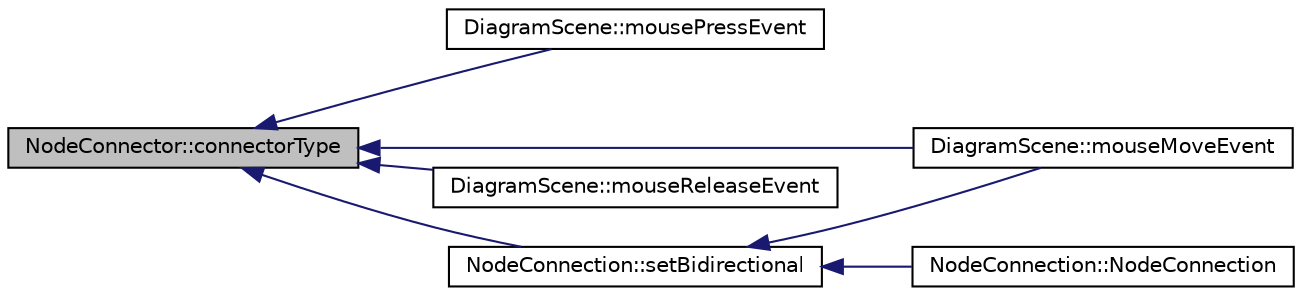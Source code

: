 digraph G
{
  edge [fontname="Helvetica",fontsize="10",labelfontname="Helvetica",labelfontsize="10"];
  node [fontname="Helvetica",fontsize="10",shape=record];
  rankdir="LR";
  Node1 [label="NodeConnector::connectorType",height=0.2,width=0.4,color="black", fillcolor="grey75", style="filled" fontcolor="black"];
  Node1 -> Node2 [dir="back",color="midnightblue",fontsize="10",style="solid",fontname="Helvetica"];
  Node2 [label="DiagramScene::mousePressEvent",height=0.2,width=0.4,color="black", fillcolor="white", style="filled",URL="$class_diagram_scene.html#a56249136dab559afa4f840a5c92acf73",tooltip="[5]"];
  Node1 -> Node3 [dir="back",color="midnightblue",fontsize="10",style="solid",fontname="Helvetica"];
  Node3 [label="DiagramScene::mouseMoveEvent",height=0.2,width=0.4,color="black", fillcolor="white", style="filled",URL="$class_diagram_scene.html#a4c0f6af69a806c55da083a110a4eb820",tooltip="[9]"];
  Node1 -> Node4 [dir="back",color="midnightblue",fontsize="10",style="solid",fontname="Helvetica"];
  Node4 [label="DiagramScene::mouseReleaseEvent",height=0.2,width=0.4,color="black", fillcolor="white", style="filled",URL="$class_diagram_scene.html#a361512439a7cf2bcd0388c78eb1bb301",tooltip="[10]"];
  Node1 -> Node5 [dir="back",color="midnightblue",fontsize="10",style="solid",fontname="Helvetica"];
  Node5 [label="NodeConnection::setBidirectional",height=0.2,width=0.4,color="black", fillcolor="white", style="filled",URL="$class_node_connection.html#a15c057508c52936bc879bfee9adc27f0"];
  Node5 -> Node3 [dir="back",color="midnightblue",fontsize="10",style="solid",fontname="Helvetica"];
  Node5 -> Node6 [dir="back",color="midnightblue",fontsize="10",style="solid",fontname="Helvetica"];
  Node6 [label="NodeConnection::NodeConnection",height=0.2,width=0.4,color="black", fillcolor="white", style="filled",URL="$class_node_connection.html#a07d61a985b5b72492732f7eac6e7404a",tooltip="[0]"];
}
